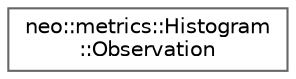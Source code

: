 digraph "Graphical Class Hierarchy"
{
 // LATEX_PDF_SIZE
  bgcolor="transparent";
  edge [fontname=Helvetica,fontsize=10,labelfontname=Helvetica,labelfontsize=10];
  node [fontname=Helvetica,fontsize=10,shape=box,height=0.2,width=0.4];
  rankdir="LR";
  Node0 [id="Node000000",label="neo::metrics::Histogram\l::Observation",height=0.2,width=0.4,color="grey40", fillcolor="white", style="filled",URL="$structneo_1_1metrics_1_1_histogram_1_1_observation.html",tooltip=" "];
}
